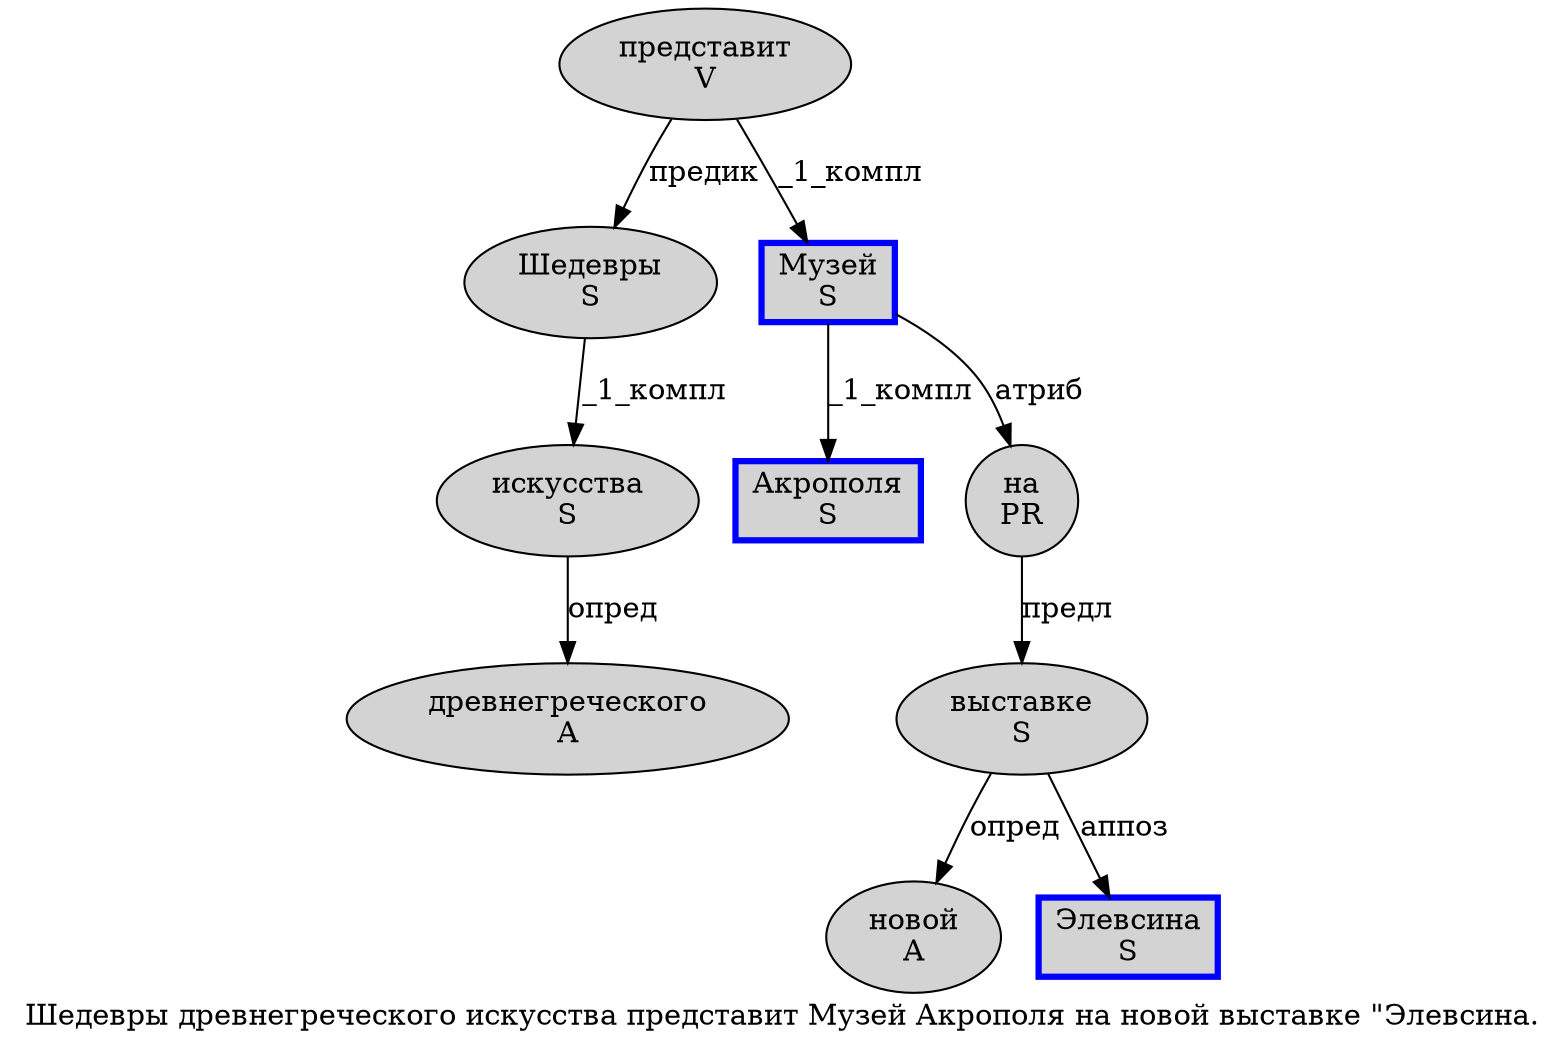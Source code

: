 digraph SENTENCE_1051 {
	graph [label="Шедевры древнегреческого искусства представит Музей Акрополя на новой выставке \"Элевсина."]
	node [style=filled]
		0 [label="Шедевры
S" color="" fillcolor=lightgray penwidth=1 shape=ellipse]
		1 [label="древнегреческого
A" color="" fillcolor=lightgray penwidth=1 shape=ellipse]
		2 [label="искусства
S" color="" fillcolor=lightgray penwidth=1 shape=ellipse]
		3 [label="представит
V" color="" fillcolor=lightgray penwidth=1 shape=ellipse]
		4 [label="Музей
S" color=blue fillcolor=lightgray penwidth=3 shape=box]
		5 [label="Акрополя
S" color=blue fillcolor=lightgray penwidth=3 shape=box]
		6 [label="на
PR" color="" fillcolor=lightgray penwidth=1 shape=ellipse]
		7 [label="новой
A" color="" fillcolor=lightgray penwidth=1 shape=ellipse]
		8 [label="выставке
S" color="" fillcolor=lightgray penwidth=1 shape=ellipse]
		10 [label="Элевсина
S" color=blue fillcolor=lightgray penwidth=3 shape=box]
			0 -> 2 [label="_1_компл"]
			8 -> 7 [label="опред"]
			8 -> 10 [label="аппоз"]
			4 -> 5 [label="_1_компл"]
			4 -> 6 [label="атриб"]
			6 -> 8 [label="предл"]
			3 -> 0 [label="предик"]
			3 -> 4 [label="_1_компл"]
			2 -> 1 [label="опред"]
}